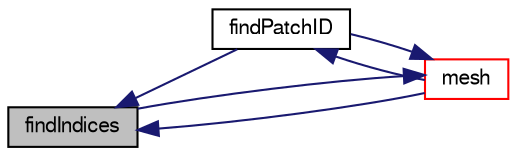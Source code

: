 digraph "findIndices"
{
  bgcolor="transparent";
  edge [fontname="FreeSans",fontsize="10",labelfontname="FreeSans",labelfontsize="10"];
  node [fontname="FreeSans",fontsize="10",shape=record];
  rankdir="LR";
  Node56 [label="findIndices",height=0.2,width=0.4,color="black", fillcolor="grey75", style="filled", fontcolor="black"];
  Node56 -> Node57 [dir="back",color="midnightblue",fontsize="10",style="solid",fontname="FreeSans"];
  Node57 [label="findPatchID",height=0.2,width=0.4,color="black",URL="$a27242.html#ac89fe0aab9fe12bd4f0d3807495fe72b",tooltip="Find patch index given a name. "];
  Node57 -> Node58 [dir="back",color="midnightblue",fontsize="10",style="solid",fontname="FreeSans"];
  Node58 [label="mesh",height=0.2,width=0.4,color="red",URL="$a27242.html#aef91dafeb65266e03215dad90e1d3ff8",tooltip="Return the mesh reference. "];
  Node58 -> Node56 [dir="back",color="midnightblue",fontsize="10",style="solid",fontname="FreeSans"];
  Node58 -> Node57 [dir="back",color="midnightblue",fontsize="10",style="solid",fontname="FreeSans"];
  Node56 -> Node58 [dir="back",color="midnightblue",fontsize="10",style="solid",fontname="FreeSans"];
}
